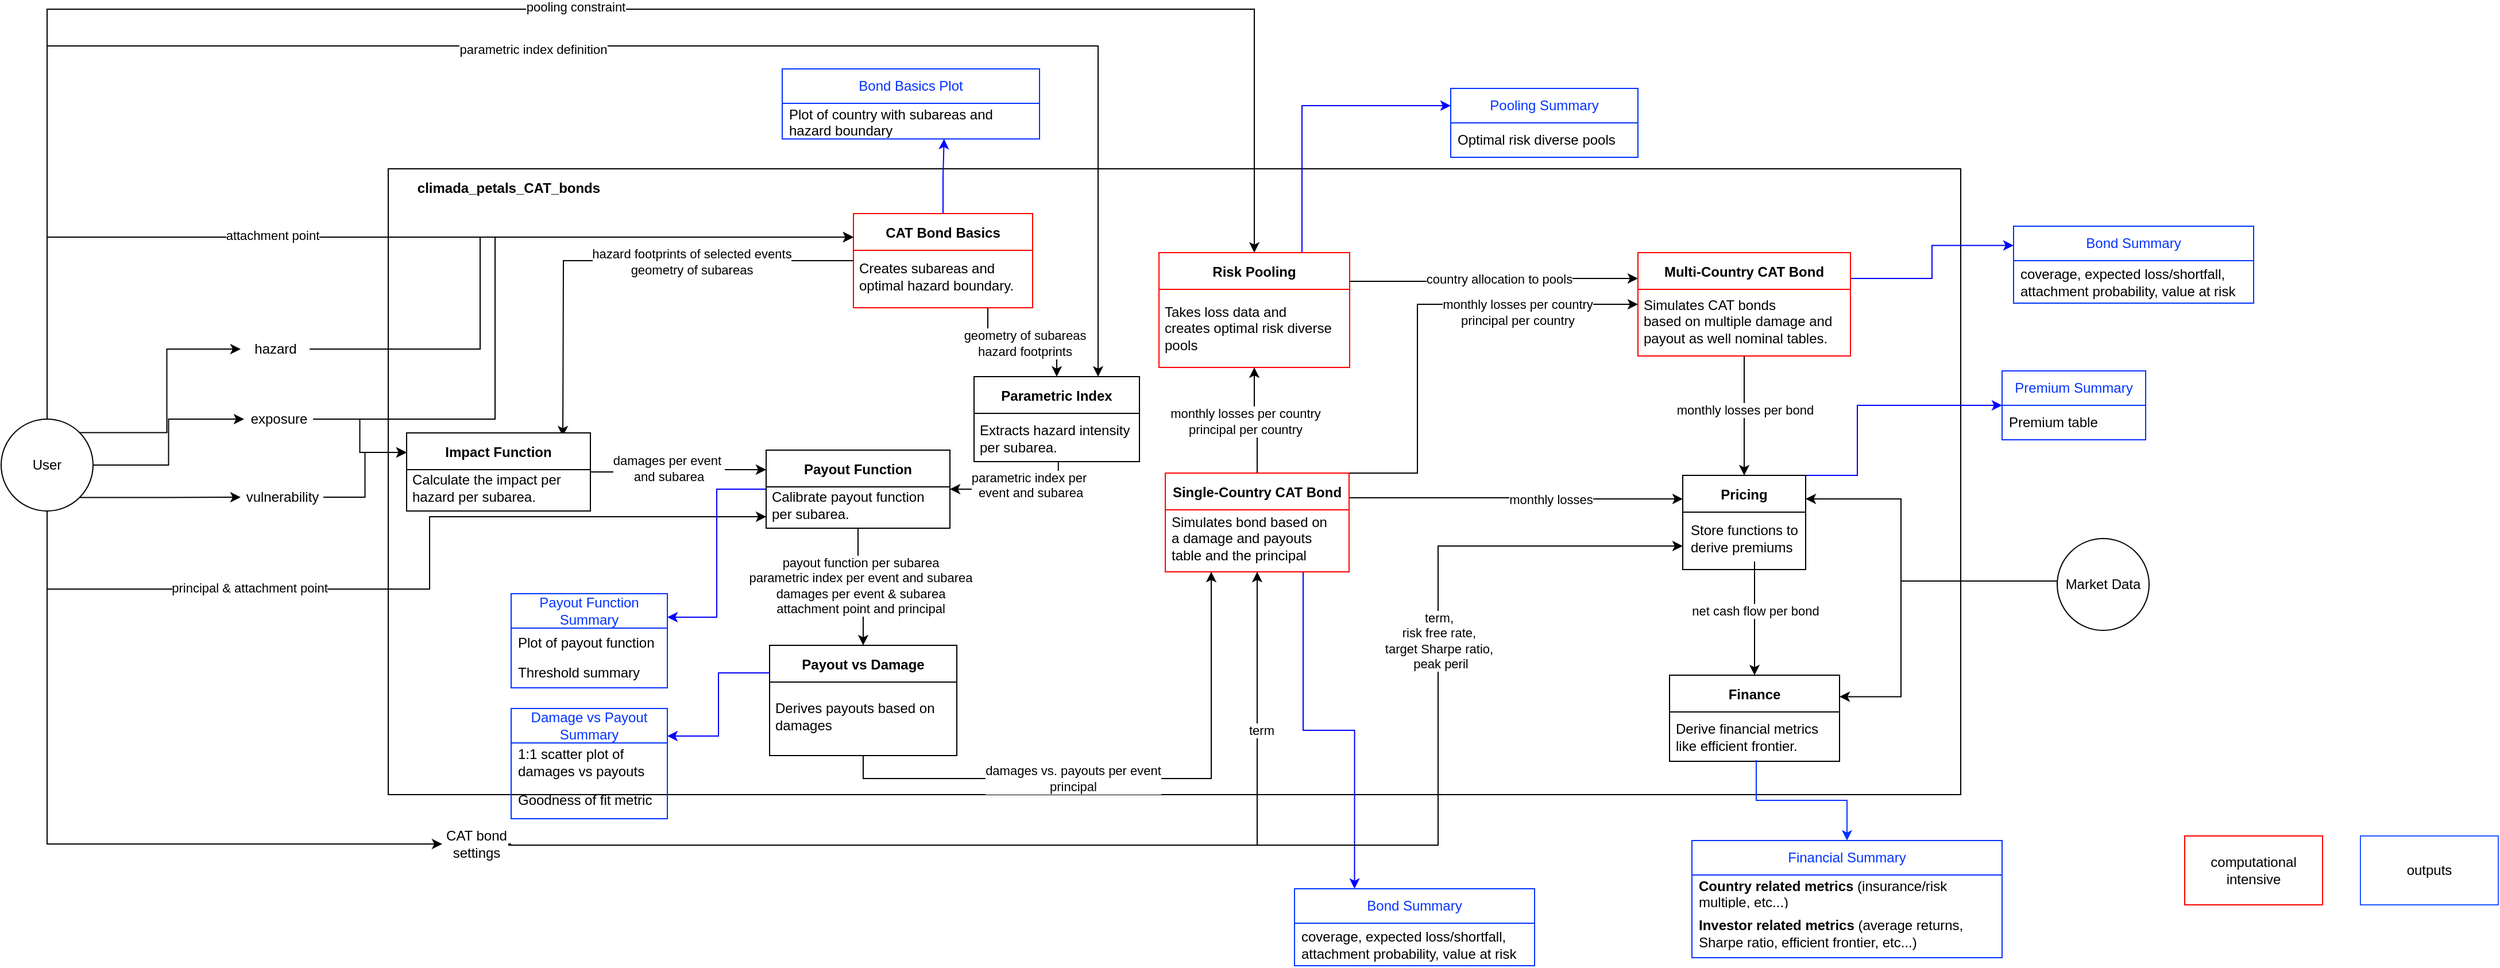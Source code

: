 <mxfile version="28.2.3">
  <diagram name="Page-1" id="bdA8GqdW05c_GUF5dtp6">
    <mxGraphModel dx="2595" dy="1634" grid="0" gridSize="10" guides="1" tooltips="1" connect="1" arrows="1" fold="1" page="1" pageScale="1" pageWidth="1169" pageHeight="827" math="0" shadow="0">
      <root>
        <mxCell id="0" />
        <mxCell id="1" parent="0" />
        <mxCell id="eNb5HaGTE31p3M35cZ-F-33" value="" style="rounded=0;whiteSpace=wrap;html=1;fillColor=none;align=center;labelPosition=center;verticalLabelPosition=top;verticalAlign=middle;" parent="1" vertex="1">
          <mxGeometry x="137" y="95" width="1369" height="545" as="geometry" />
        </mxCell>
        <mxCell id="eNb5HaGTE31p3M35cZ-F-49" style="edgeStyle=orthogonalEdgeStyle;rounded=0;orthogonalLoop=1;jettySize=auto;html=1;exitX=0.5;exitY=1;exitDx=0;exitDy=0;entryX=0;entryY=0.5;entryDx=0;entryDy=0;" parent="1" source="eNb5HaGTE31p3M35cZ-F-1" target="eNb5HaGTE31p3M35cZ-F-48" edge="1">
          <mxGeometry relative="1" as="geometry" />
        </mxCell>
        <mxCell id="yakTs8DD9-V0mHupV9pz-1" style="edgeStyle=orthogonalEdgeStyle;rounded=0;orthogonalLoop=1;jettySize=auto;html=1;exitX=1;exitY=0.5;exitDx=0;exitDy=0;" parent="1" source="eNb5HaGTE31p3M35cZ-F-1" target="eNb5HaGTE31p3M35cZ-F-3" edge="1">
          <mxGeometry relative="1" as="geometry" />
        </mxCell>
        <mxCell id="yakTs8DD9-V0mHupV9pz-2" style="edgeStyle=orthogonalEdgeStyle;rounded=0;orthogonalLoop=1;jettySize=auto;html=1;exitX=1;exitY=0;exitDx=0;exitDy=0;entryX=0;entryY=0.5;entryDx=0;entryDy=0;" parent="1" source="eNb5HaGTE31p3M35cZ-F-1" target="eNb5HaGTE31p3M35cZ-F-2" edge="1">
          <mxGeometry relative="1" as="geometry" />
        </mxCell>
        <mxCell id="yCh1rvR_kyDRK39HySi6-8" style="edgeStyle=orthogonalEdgeStyle;rounded=0;orthogonalLoop=1;jettySize=auto;html=1;exitX=0.5;exitY=0;exitDx=0;exitDy=0;entryX=0;entryY=0.25;entryDx=0;entryDy=0;" parent="1" source="eNb5HaGTE31p3M35cZ-F-1" target="eNb5HaGTE31p3M35cZ-F-16" edge="1">
          <mxGeometry relative="1" as="geometry" />
        </mxCell>
        <mxCell id="yCh1rvR_kyDRK39HySi6-9" value="attachment point" style="edgeLabel;html=1;align=center;verticalAlign=middle;resizable=0;points=[];" parent="yCh1rvR_kyDRK39HySi6-8" vertex="1" connectable="0">
          <mxGeometry x="-0.072" relative="1" as="geometry">
            <mxPoint x="-45" y="-2" as="offset" />
          </mxGeometry>
        </mxCell>
        <mxCell id="yCh1rvR_kyDRK39HySi6-21" style="edgeStyle=orthogonalEdgeStyle;rounded=0;orthogonalLoop=1;jettySize=auto;html=1;exitX=0.5;exitY=0;exitDx=0;exitDy=0;entryX=0.5;entryY=0;entryDx=0;entryDy=0;" parent="1" source="eNb5HaGTE31p3M35cZ-F-1" target="eNb5HaGTE31p3M35cZ-F-35" edge="1">
          <mxGeometry relative="1" as="geometry">
            <Array as="points">
              <mxPoint x="-160" y="-44" />
              <mxPoint x="891" y="-44" />
            </Array>
            <mxPoint x="-156" y="235.5" as="sourcePoint" />
            <mxPoint x="896.0" y="82.5" as="targetPoint" />
          </mxGeometry>
        </mxCell>
        <mxCell id="yCh1rvR_kyDRK39HySi6-22" value="pooling constraint" style="edgeLabel;html=1;align=center;verticalAlign=middle;resizable=0;points=[];" parent="yCh1rvR_kyDRK39HySi6-21" vertex="1" connectable="0">
          <mxGeometry x="0.008" y="1" relative="1" as="geometry">
            <mxPoint y="-1" as="offset" />
          </mxGeometry>
        </mxCell>
        <mxCell id="Zl9ScwJYcKJuK3tUs91r-1" style="edgeStyle=orthogonalEdgeStyle;rounded=0;orthogonalLoop=1;jettySize=auto;html=1;exitX=0.5;exitY=1;exitDx=0;exitDy=0;entryX=-0.019;entryY=0.75;entryDx=0;entryDy=0;entryPerimeter=0;" parent="1" source="eNb5HaGTE31p3M35cZ-F-1" edge="1" target="yCh1rvR_kyDRK39HySi6-4">
          <mxGeometry relative="1" as="geometry">
            <mxPoint x="466" y="386" as="targetPoint" />
            <Array as="points">
              <mxPoint x="-160" y="461" />
              <mxPoint x="173" y="461" />
              <mxPoint x="173" y="398" />
            </Array>
          </mxGeometry>
        </mxCell>
        <mxCell id="Zl9ScwJYcKJuK3tUs91r-2" value="principal &amp;amp; attachment point" style="edgeLabel;html=1;align=center;verticalAlign=middle;resizable=0;points=[];" parent="Zl9ScwJYcKJuK3tUs91r-1" vertex="1" connectable="0">
          <mxGeometry x="-0.357" y="1" relative="1" as="geometry">
            <mxPoint as="offset" />
          </mxGeometry>
        </mxCell>
        <mxCell id="Zl9ScwJYcKJuK3tUs91r-3" style="edgeStyle=orthogonalEdgeStyle;rounded=0;orthogonalLoop=1;jettySize=auto;html=1;exitX=1;exitY=1;exitDx=0;exitDy=0;entryX=0;entryY=0.5;entryDx=0;entryDy=0;" parent="1" source="eNb5HaGTE31p3M35cZ-F-1" target="eNb5HaGTE31p3M35cZ-F-4" edge="1">
          <mxGeometry relative="1" as="geometry" />
        </mxCell>
        <mxCell id="W9ry0LsnXwSuwarqN_zJ-3" style="edgeStyle=orthogonalEdgeStyle;rounded=0;orthogonalLoop=1;jettySize=auto;html=1;exitX=0.5;exitY=0;exitDx=0;exitDy=0;entryX=0.75;entryY=0;entryDx=0;entryDy=0;" edge="1" parent="1" source="eNb5HaGTE31p3M35cZ-F-1" target="9soM9p6cMSrVdUoBVn9r-1">
          <mxGeometry relative="1" as="geometry">
            <Array as="points">
              <mxPoint x="-160" y="-12" />
              <mxPoint x="755" y="-12" />
            </Array>
          </mxGeometry>
        </mxCell>
        <mxCell id="W9ry0LsnXwSuwarqN_zJ-4" value="parametric index definition" style="edgeLabel;html=1;align=center;verticalAlign=middle;resizable=0;points=[];" vertex="1" connectable="0" parent="W9ry0LsnXwSuwarqN_zJ-3">
          <mxGeometry x="-0.021" y="-3" relative="1" as="geometry">
            <mxPoint as="offset" />
          </mxGeometry>
        </mxCell>
        <mxCell id="eNb5HaGTE31p3M35cZ-F-1" value="User" style="ellipse;whiteSpace=wrap;html=1;aspect=fixed;" parent="1" vertex="1">
          <mxGeometry x="-200" y="313" width="80" height="80" as="geometry" />
        </mxCell>
        <mxCell id="bBrOT1HhYvV2eP8AXbY9-3" style="edgeStyle=orthogonalEdgeStyle;rounded=0;orthogonalLoop=1;jettySize=auto;html=1;exitX=1;exitY=0.5;exitDx=0;exitDy=0;entryX=0;entryY=0.25;entryDx=0;entryDy=0;" parent="1" source="eNb5HaGTE31p3M35cZ-F-3" target="eNb5HaGTE31p3M35cZ-F-16" edge="1">
          <mxGeometry relative="1" as="geometry">
            <Array as="points">
              <mxPoint x="230" y="313" />
              <mxPoint x="230" y="155" />
            </Array>
          </mxGeometry>
        </mxCell>
        <mxCell id="Zl9ScwJYcKJuK3tUs91r-4" style="edgeStyle=orthogonalEdgeStyle;rounded=0;orthogonalLoop=1;jettySize=auto;html=1;exitX=1;exitY=0.5;exitDx=0;exitDy=0;entryX=0;entryY=0.25;entryDx=0;entryDy=0;" parent="1" source="eNb5HaGTE31p3M35cZ-F-3" target="W9ry0LsnXwSuwarqN_zJ-1" edge="1">
          <mxGeometry relative="1" as="geometry">
            <mxPoint x="199" y="358" as="targetPoint" />
          </mxGeometry>
        </mxCell>
        <mxCell id="eNb5HaGTE31p3M35cZ-F-3" value="exposure" style="text;html=1;align=center;verticalAlign=middle;whiteSpace=wrap;rounded=0;" parent="1" vertex="1">
          <mxGeometry x="11.5" y="298" width="60" height="30" as="geometry" />
        </mxCell>
        <mxCell id="eNb5HaGTE31p3M35cZ-F-47" style="edgeStyle=orthogonalEdgeStyle;rounded=0;orthogonalLoop=1;jettySize=auto;html=1;exitX=1;exitY=0.5;exitDx=0;exitDy=0;entryX=0;entryY=0.25;entryDx=0;entryDy=0;" parent="1" source="eNb5HaGTE31p3M35cZ-F-4" target="W9ry0LsnXwSuwarqN_zJ-1" edge="1">
          <mxGeometry relative="1" as="geometry">
            <mxPoint x="199" y="358" as="targetPoint" />
          </mxGeometry>
        </mxCell>
        <mxCell id="eNb5HaGTE31p3M35cZ-F-4" value="vulnerability" style="text;html=1;align=center;verticalAlign=middle;whiteSpace=wrap;rounded=0;" parent="1" vertex="1">
          <mxGeometry x="8.5" y="366" width="72" height="30" as="geometry" />
        </mxCell>
        <mxCell id="eNb5HaGTE31p3M35cZ-F-37" style="edgeStyle=orthogonalEdgeStyle;rounded=0;orthogonalLoop=1;jettySize=auto;html=1;entryX=0.5;entryY=1;entryDx=0;entryDy=0;startArrow=none;startFill=0;exitX=0.5;exitY=0;exitDx=0;exitDy=0;" parent="1" source="eNb5HaGTE31p3M35cZ-F-6" target="eNb5HaGTE31p3M35cZ-F-35" edge="1">
          <mxGeometry relative="1" as="geometry">
            <Array as="points" />
          </mxGeometry>
        </mxCell>
        <mxCell id="IWyzGzTmUGrgQouWK2GI-6" value="monthly losses per country&lt;div&gt;principal per country&lt;/div&gt;" style="edgeLabel;html=1;align=center;verticalAlign=middle;resizable=0;points=[];" parent="eNb5HaGTE31p3M35cZ-F-37" vertex="1" connectable="0">
          <mxGeometry x="0.093" y="1" relative="1" as="geometry">
            <mxPoint x="-7" y="4" as="offset" />
          </mxGeometry>
        </mxCell>
        <mxCell id="yakTs8DD9-V0mHupV9pz-16" style="edgeStyle=orthogonalEdgeStyle;rounded=0;orthogonalLoop=1;jettySize=auto;html=1;entryX=0;entryY=0.25;entryDx=0;entryDy=0;exitX=1;exitY=0.25;exitDx=0;exitDy=0;" parent="1" source="eNb5HaGTE31p3M35cZ-F-6" target="eNb5HaGTE31p3M35cZ-F-10" edge="1">
          <mxGeometry relative="1" as="geometry">
            <Array as="points" />
          </mxGeometry>
        </mxCell>
        <mxCell id="yakTs8DD9-V0mHupV9pz-17" value="monthly losses" style="edgeLabel;html=1;align=center;verticalAlign=middle;resizable=0;points=[];" parent="yakTs8DD9-V0mHupV9pz-16" vertex="1" connectable="0">
          <mxGeometry x="0.346" y="1" relative="1" as="geometry">
            <mxPoint x="-20" y="1" as="offset" />
          </mxGeometry>
        </mxCell>
        <mxCell id="yCh1rvR_kyDRK39HySi6-12" style="edgeStyle=orthogonalEdgeStyle;rounded=0;orthogonalLoop=1;jettySize=auto;html=1;exitX=1;exitY=0;exitDx=0;exitDy=0;entryX=0;entryY=0.5;entryDx=0;entryDy=0;" parent="1" source="eNb5HaGTE31p3M35cZ-F-6" target="yakTs8DD9-V0mHupV9pz-8" edge="1">
          <mxGeometry relative="1" as="geometry">
            <Array as="points">
              <mxPoint x="1033" y="360" />
              <mxPoint x="1033" y="213" />
            </Array>
          </mxGeometry>
        </mxCell>
        <mxCell id="yCh1rvR_kyDRK39HySi6-13" value="monthly losses per country&lt;div&gt;principal per country&lt;/div&gt;" style="edgeLabel;html=1;align=center;verticalAlign=middle;resizable=0;points=[];" parent="yCh1rvR_kyDRK39HySi6-12" vertex="1" connectable="0">
          <mxGeometry x="-0.224" y="-1" relative="1" as="geometry">
            <mxPoint x="86" y="-45" as="offset" />
          </mxGeometry>
        </mxCell>
        <mxCell id="9soM9p6cMSrVdUoBVn9r-55" style="edgeStyle=orthogonalEdgeStyle;rounded=0;orthogonalLoop=1;jettySize=auto;html=1;exitX=0.75;exitY=1;exitDx=0;exitDy=0;entryX=0.25;entryY=0;entryDx=0;entryDy=0;strokeColor=#0000FF;" parent="1" source="eNb5HaGTE31p3M35cZ-F-6" target="9soM9p6cMSrVdUoBVn9r-53" edge="1">
          <mxGeometry relative="1" as="geometry" />
        </mxCell>
        <mxCell id="eNb5HaGTE31p3M35cZ-F-6" value="Single-Country CAT Bond" style="swimlane;startSize=32;align=center;strokeColor=#FF0000;" parent="1" vertex="1">
          <mxGeometry x="813.5" y="360" width="160" height="86" as="geometry">
            <mxRectangle x="382" y="140" width="145" height="26" as="alternateBounds" />
          </mxGeometry>
        </mxCell>
        <mxCell id="eNb5HaGTE31p3M35cZ-F-8" value="Simulates bond based on&amp;nbsp;&lt;div&gt;a damage and payouts&amp;nbsp;&lt;/div&gt;&lt;div&gt;table and the principal&lt;/div&gt;" style="text;html=1;align=left;verticalAlign=middle;resizable=0;points=[];autosize=1;strokeColor=none;fillColor=none;" parent="eNb5HaGTE31p3M35cZ-F-6" vertex="1">
          <mxGeometry x="3" y="30" width="157" height="54" as="geometry" />
        </mxCell>
        <mxCell id="yakTs8DD9-V0mHupV9pz-28" style="edgeStyle=orthogonalEdgeStyle;rounded=0;orthogonalLoop=1;jettySize=auto;html=1;entryX=0;entryY=0.25;entryDx=0;entryDy=0;exitX=1;exitY=0.5;exitDx=0;exitDy=0;" parent="1" source="W9ry0LsnXwSuwarqN_zJ-1" target="yCh1rvR_kyDRK39HySi6-3" edge="1">
          <mxGeometry relative="1" as="geometry">
            <mxPoint x="319" y="358" as="sourcePoint" />
          </mxGeometry>
        </mxCell>
        <mxCell id="yakTs8DD9-V0mHupV9pz-29" value="&lt;div style=&quot;caret-color: rgba(0, 0, 0, 0);&quot;&gt;damages per event&amp;nbsp;&lt;/div&gt;&lt;div style=&quot;caret-color: rgba(0, 0, 0, 0);&quot;&gt;and subarea&lt;/div&gt;" style="edgeLabel;html=1;align=center;verticalAlign=middle;resizable=0;points=[];rotation=0;" parent="yakTs8DD9-V0mHupV9pz-28" vertex="1" connectable="0">
          <mxGeometry x="-0.04" y="-1" relative="1" as="geometry">
            <mxPoint x="-7" y="-4" as="offset" />
          </mxGeometry>
        </mxCell>
        <mxCell id="yakTs8DD9-V0mHupV9pz-12" style="edgeStyle=orthogonalEdgeStyle;rounded=0;orthogonalLoop=1;jettySize=auto;html=1;exitX=0.5;exitY=1;exitDx=0;exitDy=0;entryX=0.5;entryY=0;entryDx=0;entryDy=0;" parent="1" source="yakTs8DD9-V0mHupV9pz-8" target="eNb5HaGTE31p3M35cZ-F-10" edge="1">
          <mxGeometry relative="1" as="geometry" />
        </mxCell>
        <mxCell id="yakTs8DD9-V0mHupV9pz-13" value="monthly losses per bond" style="edgeLabel;html=1;align=center;verticalAlign=middle;resizable=0;points=[];" parent="yakTs8DD9-V0mHupV9pz-12" vertex="1" connectable="0">
          <mxGeometry x="-0.359" relative="1" as="geometry">
            <mxPoint y="13" as="offset" />
          </mxGeometry>
        </mxCell>
        <mxCell id="9soM9p6cMSrVdUoBVn9r-47" style="edgeStyle=orthogonalEdgeStyle;rounded=0;orthogonalLoop=1;jettySize=auto;html=1;exitX=1;exitY=0;exitDx=0;exitDy=0;entryX=0;entryY=0.5;entryDx=0;entryDy=0;strokeColor=#0000FF;" parent="1" source="eNb5HaGTE31p3M35cZ-F-10" target="9soM9p6cMSrVdUoBVn9r-45" edge="1">
          <mxGeometry relative="1" as="geometry">
            <Array as="points">
              <mxPoint x="1416" y="362" />
              <mxPoint x="1416" y="301" />
            </Array>
          </mxGeometry>
        </mxCell>
        <mxCell id="eNb5HaGTE31p3M35cZ-F-10" value="Pricing" style="swimlane;startSize=32;align=center;" parent="1" vertex="1">
          <mxGeometry x="1264" y="362" width="107" height="82" as="geometry">
            <mxRectangle x="382" y="140" width="145" height="26" as="alternateBounds" />
          </mxGeometry>
        </mxCell>
        <mxCell id="eNb5HaGTE31p3M35cZ-F-11" value="Store functions to&amp;nbsp;&lt;div&gt;derive premiums&lt;/div&gt;" style="text;html=1;align=left;verticalAlign=middle;resizable=0;points=[];autosize=1;strokeColor=none;fillColor=none;" parent="eNb5HaGTE31p3M35cZ-F-10" vertex="1">
          <mxGeometry x="5" y="35" width="115" height="40" as="geometry" />
        </mxCell>
        <mxCell id="eNb5HaGTE31p3M35cZ-F-30" style="edgeStyle=orthogonalEdgeStyle;rounded=0;orthogonalLoop=1;jettySize=auto;html=1;exitX=0.5;exitY=1;exitDx=0;exitDy=0;entryX=0.25;entryY=1;entryDx=0;entryDy=0;" parent="1" source="eNb5HaGTE31p3M35cZ-F-12" target="eNb5HaGTE31p3M35cZ-F-6" edge="1">
          <mxGeometry relative="1" as="geometry" />
        </mxCell>
        <mxCell id="IWyzGzTmUGrgQouWK2GI-1" value="damages vs. payouts per event&lt;div&gt;principal&lt;br&gt;&lt;/div&gt;" style="edgeLabel;html=1;align=center;verticalAlign=middle;resizable=0;points=[];rotation=0;" parent="eNb5HaGTE31p3M35cZ-F-30" vertex="1" connectable="0">
          <mxGeometry x="0.079" y="-1" relative="1" as="geometry">
            <mxPoint x="-69" y="-1" as="offset" />
          </mxGeometry>
        </mxCell>
        <mxCell id="9soM9p6cMSrVdUoBVn9r-39" style="edgeStyle=orthogonalEdgeStyle;rounded=0;orthogonalLoop=1;jettySize=auto;html=1;exitX=0;exitY=0.25;exitDx=0;exitDy=0;entryX=1;entryY=0.25;entryDx=0;entryDy=0;strokeColor=#0000FF;" parent="1" source="eNb5HaGTE31p3M35cZ-F-12" target="9soM9p6cMSrVdUoBVn9r-32" edge="1">
          <mxGeometry relative="1" as="geometry" />
        </mxCell>
        <mxCell id="eNb5HaGTE31p3M35cZ-F-12" value="Payout vs Damage" style="swimlane;startSize=32;align=center;" parent="1" vertex="1">
          <mxGeometry x="469" y="510" width="163" height="96" as="geometry">
            <mxRectangle x="382" y="140" width="145" height="26" as="alternateBounds" />
          </mxGeometry>
        </mxCell>
        <mxCell id="eNb5HaGTE31p3M35cZ-F-13" value="Derives payouts based on&amp;nbsp;&lt;div&gt;damages&amp;nbsp;&lt;/div&gt;" style="text;html=1;align=left;verticalAlign=middle;resizable=0;points=[];autosize=1;strokeColor=none;fillColor=none;" parent="eNb5HaGTE31p3M35cZ-F-12" vertex="1">
          <mxGeometry x="3" y="42" width="160" height="40" as="geometry" />
        </mxCell>
        <mxCell id="9soM9p6cMSrVdUoBVn9r-3" style="edgeStyle=orthogonalEdgeStyle;rounded=0;orthogonalLoop=1;jettySize=auto;html=1;exitX=0.75;exitY=1;exitDx=0;exitDy=0;" parent="1" source="eNb5HaGTE31p3M35cZ-F-16" target="9soM9p6cMSrVdUoBVn9r-1" edge="1">
          <mxGeometry relative="1" as="geometry" />
        </mxCell>
        <mxCell id="9soM9p6cMSrVdUoBVn9r-6" value="geometry of subareas&lt;div&gt;hazard footprints&lt;/div&gt;" style="edgeLabel;html=1;align=center;verticalAlign=middle;resizable=0;points=[];" parent="9soM9p6cMSrVdUoBVn9r-3" vertex="1" connectable="0">
          <mxGeometry x="0.025" y="-1" relative="1" as="geometry">
            <mxPoint as="offset" />
          </mxGeometry>
        </mxCell>
        <mxCell id="bBrOT1HhYvV2eP8AXbY9-5" style="edgeStyle=orthogonalEdgeStyle;rounded=0;orthogonalLoop=1;jettySize=auto;html=1;exitX=0;exitY=0.5;exitDx=0;exitDy=0;entryX=0.75;entryY=0;entryDx=0;entryDy=0;" parent="1" source="eNb5HaGTE31p3M35cZ-F-16" edge="1">
          <mxGeometry relative="1" as="geometry">
            <mxPoint x="289" y="328" as="targetPoint" />
          </mxGeometry>
        </mxCell>
        <mxCell id="bBrOT1HhYvV2eP8AXbY9-6" value="hazard footprints of selected events&lt;div&gt;geometry of subareas&lt;/div&gt;" style="edgeLabel;html=1;align=center;verticalAlign=middle;resizable=0;points=[];" parent="bBrOT1HhYvV2eP8AXbY9-5" vertex="1" connectable="0">
          <mxGeometry x="-0.301" y="1" relative="1" as="geometry">
            <mxPoint as="offset" />
          </mxGeometry>
        </mxCell>
        <mxCell id="eNb5HaGTE31p3M35cZ-F-16" value="CAT Bond Basics" style="swimlane;startSize=32;align=center;strokeColor=#FF0000;" parent="1" vertex="1">
          <mxGeometry x="542" y="134" width="156" height="82" as="geometry">
            <mxRectangle x="382" y="140" width="145" height="26" as="alternateBounds" />
          </mxGeometry>
        </mxCell>
        <mxCell id="eNb5HaGTE31p3M35cZ-F-17" value="Creates subareas and&amp;nbsp;&lt;div&gt;optimal hazard boundary.&lt;br&gt;&lt;/div&gt;" style="text;html=1;align=left;verticalAlign=middle;resizable=0;points=[];autosize=1;strokeColor=none;fillColor=none;" parent="eNb5HaGTE31p3M35cZ-F-16" vertex="1">
          <mxGeometry x="3" y="35" width="153" height="40" as="geometry" />
        </mxCell>
        <mxCell id="eNb5HaGTE31p3M35cZ-F-34" value="&lt;b&gt;climada_petals_CAT_bonds&lt;/b&gt;" style="text;html=1;align=center;verticalAlign=middle;whiteSpace=wrap;rounded=0;" parent="1" vertex="1">
          <mxGeometry x="151" y="98" width="182" height="28" as="geometry" />
        </mxCell>
        <mxCell id="yakTs8DD9-V0mHupV9pz-10" style="edgeStyle=orthogonalEdgeStyle;rounded=0;orthogonalLoop=1;jettySize=auto;html=1;exitX=1;exitY=0.25;exitDx=0;exitDy=0;entryX=0;entryY=0.25;entryDx=0;entryDy=0;" parent="1" source="eNb5HaGTE31p3M35cZ-F-35" target="yakTs8DD9-V0mHupV9pz-8" edge="1">
          <mxGeometry relative="1" as="geometry" />
        </mxCell>
        <mxCell id="yakTs8DD9-V0mHupV9pz-11" value="country allocation to pools" style="edgeLabel;html=1;align=center;verticalAlign=middle;resizable=0;points=[];" parent="yakTs8DD9-V0mHupV9pz-10" vertex="1" connectable="0">
          <mxGeometry x="0.266" y="-1" relative="1" as="geometry">
            <mxPoint x="-28" y="-1" as="offset" />
          </mxGeometry>
        </mxCell>
        <mxCell id="9soM9p6cMSrVdUoBVn9r-9" style="edgeStyle=orthogonalEdgeStyle;rounded=0;orthogonalLoop=1;jettySize=auto;html=1;exitX=0.75;exitY=0;exitDx=0;exitDy=0;entryX=0;entryY=0.25;entryDx=0;entryDy=0;strokeColor=#0000FF;" parent="1" source="eNb5HaGTE31p3M35cZ-F-35" target="9soM9p6cMSrVdUoBVn9r-24" edge="1">
          <mxGeometry relative="1" as="geometry">
            <mxPoint x="1072" y="48.0" as="targetPoint" />
          </mxGeometry>
        </mxCell>
        <mxCell id="eNb5HaGTE31p3M35cZ-F-35" value="Risk Pooling" style="swimlane;startSize=32;align=center;strokeColor=#FF0000;" parent="1" vertex="1">
          <mxGeometry x="808" y="168" width="166" height="100" as="geometry">
            <mxRectangle x="382" y="140" width="145" height="26" as="alternateBounds" />
          </mxGeometry>
        </mxCell>
        <mxCell id="eNb5HaGTE31p3M35cZ-F-36" value="Takes loss data and&amp;nbsp;&lt;div&gt;creates optimal risk diverse&lt;/div&gt;&lt;div&gt;pools&lt;/div&gt;" style="text;html=1;align=left;verticalAlign=middle;resizable=0;points=[];autosize=1;strokeColor=none;fillColor=none;" parent="eNb5HaGTE31p3M35cZ-F-35" vertex="1">
          <mxGeometry x="3" y="39" width="163" height="54" as="geometry" />
        </mxCell>
        <mxCell id="yCh1rvR_kyDRK39HySi6-27" style="edgeStyle=orthogonalEdgeStyle;rounded=0;orthogonalLoop=1;jettySize=auto;html=1;exitX=1;exitY=0.5;exitDx=0;exitDy=0;entryX=0;entryY=0.75;entryDx=0;entryDy=0;" parent="1" source="eNb5HaGTE31p3M35cZ-F-48" target="eNb5HaGTE31p3M35cZ-F-10" edge="1">
          <mxGeometry relative="1" as="geometry">
            <Array as="points">
              <mxPoint x="242" y="684" />
              <mxPoint x="1051" y="684" />
              <mxPoint x="1051" y="424" />
            </Array>
          </mxGeometry>
        </mxCell>
        <mxCell id="yCh1rvR_kyDRK39HySi6-28" value="term,&amp;nbsp;&lt;div&gt;risk free rate,&amp;nbsp;&lt;div&gt;target Sharpe ratio,&amp;nbsp;&lt;div&gt;peak peril&lt;br&gt;&lt;/div&gt;&lt;/div&gt;&lt;/div&gt;" style="edgeLabel;html=1;align=center;verticalAlign=middle;resizable=0;points=[];" parent="yCh1rvR_kyDRK39HySi6-27" vertex="1" connectable="0">
          <mxGeometry x="0.631" relative="1" as="geometry">
            <mxPoint x="2" y="58" as="offset" />
          </mxGeometry>
        </mxCell>
        <mxCell id="eNb5HaGTE31p3M35cZ-F-48" value="CAT bond settings" style="text;html=1;align=center;verticalAlign=middle;whiteSpace=wrap;rounded=0;" parent="1" vertex="1">
          <mxGeometry x="184" y="668" width="60" height="30" as="geometry" />
        </mxCell>
        <mxCell id="eNb5HaGTE31p3M35cZ-F-50" style="edgeStyle=orthogonalEdgeStyle;rounded=0;orthogonalLoop=1;jettySize=auto;html=1;exitX=1;exitY=0.5;exitDx=0;exitDy=0;entryX=0.5;entryY=1;entryDx=0;entryDy=0;" parent="1" source="eNb5HaGTE31p3M35cZ-F-48" target="eNb5HaGTE31p3M35cZ-F-6" edge="1">
          <mxGeometry relative="1" as="geometry">
            <mxPoint x="891" y="445" as="targetPoint" />
            <Array as="points">
              <mxPoint x="242" y="683" />
              <mxPoint x="894" y="684" />
            </Array>
          </mxGeometry>
        </mxCell>
        <mxCell id="IWyzGzTmUGrgQouWK2GI-7" value="term" style="edgeLabel;html=1;align=center;verticalAlign=middle;resizable=0;points=[];" parent="eNb5HaGTE31p3M35cZ-F-50" vertex="1" connectable="0">
          <mxGeometry x="-0.29" y="-1" relative="1" as="geometry">
            <mxPoint x="341" y="-101" as="offset" />
          </mxGeometry>
        </mxCell>
        <mxCell id="eNb5HaGTE31p3M35cZ-F-52" value="Finance" style="swimlane;startSize=32;align=center;" parent="1" vertex="1">
          <mxGeometry x="1252.5" y="536" width="148" height="75" as="geometry">
            <mxRectangle x="382" y="140" width="145" height="26" as="alternateBounds" />
          </mxGeometry>
        </mxCell>
        <mxCell id="eNb5HaGTE31p3M35cZ-F-53" value="Derive financial metrics&amp;nbsp;&lt;div&gt;like efficient frontier.&lt;/div&gt;" style="text;html=1;align=left;verticalAlign=middle;resizable=0;points=[];autosize=1;strokeColor=none;fillColor=none;" parent="eNb5HaGTE31p3M35cZ-F-52" vertex="1">
          <mxGeometry x="3" y="34" width="145" height="40" as="geometry" />
        </mxCell>
        <mxCell id="IWyzGzTmUGrgQouWK2GI-11" value="computational intensive" style="rounded=0;whiteSpace=wrap;html=1;fillColor=none;strokeColor=#FF0000;" parent="1" vertex="1">
          <mxGeometry x="1701" y="676" width="120" height="60" as="geometry" />
        </mxCell>
        <mxCell id="9soM9p6cMSrVdUoBVn9r-50" style="edgeStyle=orthogonalEdgeStyle;rounded=0;orthogonalLoop=1;jettySize=auto;html=1;exitX=1;exitY=0.25;exitDx=0;exitDy=0;entryX=0;entryY=0.25;entryDx=0;entryDy=0;strokeColor=#0000FF;" parent="1" source="yakTs8DD9-V0mHupV9pz-8" target="9soM9p6cMSrVdUoBVn9r-48" edge="1">
          <mxGeometry relative="1" as="geometry" />
        </mxCell>
        <mxCell id="yakTs8DD9-V0mHupV9pz-8" value="Multi-Country CAT Bond" style="swimlane;startSize=32;align=center;strokeColor=#FF0000;" parent="1" vertex="1">
          <mxGeometry x="1225" y="168" width="185" height="90" as="geometry">
            <mxRectangle x="382" y="140" width="145" height="26" as="alternateBounds" />
          </mxGeometry>
        </mxCell>
        <mxCell id="yakTs8DD9-V0mHupV9pz-9" value="Simulates CAT bonds&amp;nbsp;&lt;div&gt;based on multiple damage and&lt;/div&gt;&lt;div&gt;payout as well nominal tables.&lt;/div&gt;" style="text;html=1;align=left;verticalAlign=middle;resizable=0;points=[];autosize=1;strokeColor=none;fillColor=none;" parent="yakTs8DD9-V0mHupV9pz-8" vertex="1">
          <mxGeometry x="3" y="33" width="182" height="54" as="geometry" />
        </mxCell>
        <mxCell id="bBrOT1HhYvV2eP8AXbY9-2" style="edgeStyle=orthogonalEdgeStyle;rounded=0;orthogonalLoop=1;jettySize=auto;html=1;exitX=1;exitY=0.5;exitDx=0;exitDy=0;entryX=0;entryY=0.25;entryDx=0;entryDy=0;" parent="1" source="eNb5HaGTE31p3M35cZ-F-2" target="eNb5HaGTE31p3M35cZ-F-16" edge="1">
          <mxGeometry relative="1" as="geometry">
            <Array as="points">
              <mxPoint x="217" y="252" />
              <mxPoint x="217" y="155" />
            </Array>
          </mxGeometry>
        </mxCell>
        <mxCell id="eNb5HaGTE31p3M35cZ-F-2" value="hazard" style="text;html=1;align=center;verticalAlign=middle;whiteSpace=wrap;rounded=0;" parent="1" vertex="1">
          <mxGeometry x="8.5" y="237" width="60" height="30" as="geometry" />
        </mxCell>
        <mxCell id="yCh1rvR_kyDRK39HySi6-16" style="edgeStyle=orthogonalEdgeStyle;rounded=0;orthogonalLoop=1;jettySize=auto;html=1;entryX=0.5;entryY=0;entryDx=0;entryDy=0;" parent="1" source="eNb5HaGTE31p3M35cZ-F-11" target="eNb5HaGTE31p3M35cZ-F-52" edge="1">
          <mxGeometry relative="1" as="geometry" />
        </mxCell>
        <mxCell id="yCh1rvR_kyDRK39HySi6-17" value="net cash flow per bond" style="edgeLabel;html=1;align=center;verticalAlign=middle;resizable=0;points=[];" parent="yCh1rvR_kyDRK39HySi6-16" vertex="1" connectable="0">
          <mxGeometry x="-0.133" relative="1" as="geometry">
            <mxPoint as="offset" />
          </mxGeometry>
        </mxCell>
        <mxCell id="yCh1rvR_kyDRK39HySi6-26" style="edgeStyle=orthogonalEdgeStyle;rounded=0;orthogonalLoop=1;jettySize=auto;html=1;exitX=0;exitY=0.5;exitDx=0;exitDy=0;entryX=1;entryY=0.25;entryDx=0;entryDy=0;" parent="1" source="yCh1rvR_kyDRK39HySi6-23" target="eNb5HaGTE31p3M35cZ-F-52" edge="1">
          <mxGeometry relative="1" as="geometry">
            <Array as="points">
              <mxPoint x="1454" y="454" />
              <mxPoint x="1454" y="555" />
            </Array>
          </mxGeometry>
        </mxCell>
        <mxCell id="yCh1rvR_kyDRK39HySi6-29" style="edgeStyle=orthogonalEdgeStyle;rounded=0;orthogonalLoop=1;jettySize=auto;html=1;exitX=0;exitY=0.5;exitDx=0;exitDy=0;entryX=1;entryY=0.25;entryDx=0;entryDy=0;" parent="1" source="yCh1rvR_kyDRK39HySi6-23" target="eNb5HaGTE31p3M35cZ-F-10" edge="1">
          <mxGeometry relative="1" as="geometry">
            <Array as="points">
              <mxPoint x="1454" y="454" />
              <mxPoint x="1454" y="383" />
            </Array>
          </mxGeometry>
        </mxCell>
        <mxCell id="yCh1rvR_kyDRK39HySi6-23" value="Market Data" style="ellipse;whiteSpace=wrap;html=1;aspect=fixed;" parent="1" vertex="1">
          <mxGeometry x="1590" y="417" width="80" height="80" as="geometry" />
        </mxCell>
        <mxCell id="9soM9p6cMSrVdUoBVn9r-1" value="Parametric Index" style="swimlane;startSize=32;align=center;" parent="1" vertex="1">
          <mxGeometry x="647" y="276" width="144" height="74" as="geometry">
            <mxRectangle x="382" y="140" width="145" height="26" as="alternateBounds" />
          </mxGeometry>
        </mxCell>
        <mxCell id="9soM9p6cMSrVdUoBVn9r-2" value="Extracts hazard intensity&amp;nbsp;&lt;div&gt;per subarea.&lt;/div&gt;" style="text;html=1;align=left;verticalAlign=middle;resizable=0;points=[];autosize=1;strokeColor=none;fillColor=none;" parent="9soM9p6cMSrVdUoBVn9r-1" vertex="1">
          <mxGeometry x="3" y="34" width="152" height="40" as="geometry" />
        </mxCell>
        <mxCell id="yCh1rvR_kyDRK39HySi6-5" style="edgeStyle=orthogonalEdgeStyle;rounded=0;orthogonalLoop=1;jettySize=auto;html=1;exitX=0.5;exitY=1;exitDx=0;exitDy=0;entryX=0.5;entryY=0;entryDx=0;entryDy=0;" parent="1" source="yCh1rvR_kyDRK39HySi6-3" target="eNb5HaGTE31p3M35cZ-F-12" edge="1">
          <mxGeometry relative="1" as="geometry" />
        </mxCell>
        <mxCell id="yCh1rvR_kyDRK39HySi6-6" value="payout function per subarea&lt;div&gt;parametric index per event and subarea&lt;br&gt;&lt;div&gt;&lt;div&gt;damages per event &amp;amp; subarea&lt;/div&gt;&lt;/div&gt;&lt;/div&gt;&lt;div&gt;&lt;div&gt;attachment point and principal&lt;/div&gt;&lt;/div&gt;" style="edgeLabel;html=1;align=center;verticalAlign=middle;resizable=0;points=[];" parent="yCh1rvR_kyDRK39HySi6-5" vertex="1" connectable="0">
          <mxGeometry x="-0.018" y="1" relative="1" as="geometry">
            <mxPoint as="offset" />
          </mxGeometry>
        </mxCell>
        <mxCell id="9soM9p6cMSrVdUoBVn9r-38" style="edgeStyle=orthogonalEdgeStyle;rounded=0;orthogonalLoop=1;jettySize=auto;html=1;entryX=1;entryY=0.25;entryDx=0;entryDy=0;strokeColor=#0000FF;" parent="1" source="yCh1rvR_kyDRK39HySi6-3" target="9soM9p6cMSrVdUoBVn9r-30" edge="1">
          <mxGeometry relative="1" as="geometry" />
        </mxCell>
        <mxCell id="yCh1rvR_kyDRK39HySi6-3" value="Payout Function" style="swimlane;startSize=32;align=center;" parent="1" vertex="1">
          <mxGeometry x="466" y="340" width="160" height="68" as="geometry">
            <mxRectangle x="382" y="140" width="145" height="26" as="alternateBounds" />
          </mxGeometry>
        </mxCell>
        <mxCell id="yCh1rvR_kyDRK39HySi6-4" value="&lt;div&gt;Calibrate payout function&amp;nbsp;&lt;/div&gt;&lt;div&gt;per subarea.&lt;/div&gt;" style="text;html=1;align=left;verticalAlign=middle;resizable=0;points=[];autosize=1;strokeColor=none;fillColor=none;" parent="yCh1rvR_kyDRK39HySi6-3" vertex="1">
          <mxGeometry x="3" y="28" width="154" height="40" as="geometry" />
        </mxCell>
        <mxCell id="9soM9p6cMSrVdUoBVn9r-7" style="edgeStyle=orthogonalEdgeStyle;rounded=0;orthogonalLoop=1;jettySize=auto;html=1;entryX=1;entryY=0.5;entryDx=0;entryDy=0;exitX=0.463;exitY=0.988;exitDx=0;exitDy=0;exitPerimeter=0;" parent="1" source="9soM9p6cMSrVdUoBVn9r-2" target="yCh1rvR_kyDRK39HySi6-3" edge="1">
          <mxGeometry relative="1" as="geometry" />
        </mxCell>
        <mxCell id="9soM9p6cMSrVdUoBVn9r-8" value="parametric index per&amp;nbsp;&lt;div&gt;event and subarea&lt;br&gt;&lt;div&gt;&lt;/div&gt;&lt;div&gt;&lt;br&gt;&lt;/div&gt;&lt;/div&gt;" style="edgeLabel;html=1;align=center;verticalAlign=middle;resizable=0;points=[];" parent="9soM9p6cMSrVdUoBVn9r-7" vertex="1" connectable="0">
          <mxGeometry x="0.003" y="1" relative="1" as="geometry">
            <mxPoint x="10" y="2" as="offset" />
          </mxGeometry>
        </mxCell>
        <mxCell id="9soM9p6cMSrVdUoBVn9r-19" value="Financial Summary" style="swimlane;fontStyle=0;childLayout=stackLayout;horizontal=1;startSize=30;horizontalStack=0;resizeParent=1;resizeParentMax=0;resizeLast=0;collapsible=1;marginBottom=0;whiteSpace=wrap;html=1;fontColor=light-dark(#0433ff, #ededed);strokeColor=light-dark(#0433ff, #ededed);" parent="1" vertex="1">
          <mxGeometry x="1272" y="680" width="270" height="102" as="geometry" />
        </mxCell>
        <mxCell id="9soM9p6cMSrVdUoBVn9r-20" value="&lt;b&gt;Country related metrics&lt;/b&gt; (insurance/risk multiple, etc...)" style="text;strokeColor=none;fillColor=none;align=left;verticalAlign=middle;spacingLeft=4;spacingRight=4;overflow=hidden;points=[[0,0.5],[1,0.5]];portConstraint=eastwest;rotatable=0;whiteSpace=wrap;html=1;" parent="9soM9p6cMSrVdUoBVn9r-19" vertex="1">
          <mxGeometry y="30" width="270" height="30" as="geometry" />
        </mxCell>
        <mxCell id="9soM9p6cMSrVdUoBVn9r-21" value="&lt;b&gt;Investor related metrics&lt;/b&gt; (average returns, Sharpe ratio, efficient frontier, etc...)" style="text;strokeColor=none;fillColor=none;align=left;verticalAlign=middle;spacingLeft=4;spacingRight=4;overflow=hidden;points=[[0,0.5],[1,0.5]];portConstraint=eastwest;rotatable=0;whiteSpace=wrap;html=1;" parent="9soM9p6cMSrVdUoBVn9r-19" vertex="1">
          <mxGeometry y="60" width="270" height="42" as="geometry" />
        </mxCell>
        <mxCell id="9soM9p6cMSrVdUoBVn9r-23" style="edgeStyle=orthogonalEdgeStyle;rounded=0;orthogonalLoop=1;jettySize=auto;html=1;strokeColor=light-dark(#0433ff, #ededed);" parent="1" source="eNb5HaGTE31p3M35cZ-F-53" target="9soM9p6cMSrVdUoBVn9r-19" edge="1">
          <mxGeometry relative="1" as="geometry" />
        </mxCell>
        <mxCell id="9soM9p6cMSrVdUoBVn9r-24" value="Pooling Summary" style="swimlane;fontStyle=0;childLayout=stackLayout;horizontal=1;startSize=30;horizontalStack=0;resizeParent=1;resizeParentMax=0;resizeLast=0;collapsible=1;marginBottom=0;whiteSpace=wrap;html=1;fontColor=light-dark(#0433ff, #ededed);strokeColor=light-dark(#0433ff, #ededed);" parent="1" vertex="1">
          <mxGeometry x="1062" y="25" width="163" height="60" as="geometry" />
        </mxCell>
        <mxCell id="9soM9p6cMSrVdUoBVn9r-25" value="Optimal risk diverse pools" style="text;strokeColor=none;fillColor=none;align=left;verticalAlign=middle;spacingLeft=4;spacingRight=4;overflow=hidden;points=[[0,0.5],[1,0.5]];portConstraint=eastwest;rotatable=0;whiteSpace=wrap;html=1;" parent="9soM9p6cMSrVdUoBVn9r-24" vertex="1">
          <mxGeometry y="30" width="163" height="30" as="geometry" />
        </mxCell>
        <mxCell id="9soM9p6cMSrVdUoBVn9r-27" value="Bond Basics Plot" style="swimlane;fontStyle=0;childLayout=stackLayout;horizontal=1;startSize=30;horizontalStack=0;resizeParent=1;resizeParentMax=0;resizeLast=0;collapsible=1;marginBottom=0;whiteSpace=wrap;html=1;fontColor=light-dark(#0433ff, #ededed);strokeColor=light-dark(#0433ff, #ededed);" parent="1" vertex="1">
          <mxGeometry x="480" y="8" width="224" height="61" as="geometry" />
        </mxCell>
        <mxCell id="9soM9p6cMSrVdUoBVn9r-28" value="Plot of country with subareas and hazard boundary" style="text;strokeColor=none;fillColor=none;align=left;verticalAlign=middle;spacingLeft=4;spacingRight=4;overflow=hidden;points=[[0,0.5],[1,0.5]];portConstraint=eastwest;rotatable=0;whiteSpace=wrap;html=1;" parent="9soM9p6cMSrVdUoBVn9r-27" vertex="1">
          <mxGeometry y="30" width="224" height="31" as="geometry" />
        </mxCell>
        <mxCell id="9soM9p6cMSrVdUoBVn9r-29" style="edgeStyle=orthogonalEdgeStyle;rounded=0;orthogonalLoop=1;jettySize=auto;html=1;exitX=0.5;exitY=0;exitDx=0;exitDy=0;entryX=0.629;entryY=1;entryDx=0;entryDy=0;entryPerimeter=0;strokeColor=#0000FF;" parent="1" source="eNb5HaGTE31p3M35cZ-F-16" target="9soM9p6cMSrVdUoBVn9r-28" edge="1">
          <mxGeometry relative="1" as="geometry" />
        </mxCell>
        <mxCell id="9soM9p6cMSrVdUoBVn9r-30" value="Payout Function Summary" style="swimlane;fontStyle=0;childLayout=stackLayout;horizontal=1;startSize=30;horizontalStack=0;resizeParent=1;resizeParentMax=0;resizeLast=0;collapsible=1;marginBottom=0;whiteSpace=wrap;html=1;fontColor=light-dark(#0433ff, #ededed);strokeColor=light-dark(#0433ff, #ededed);" parent="1" vertex="1">
          <mxGeometry x="244" y="465" width="136" height="82" as="geometry">
            <mxRectangle x="200" y="444" width="176" height="30" as="alternateBounds" />
          </mxGeometry>
        </mxCell>
        <mxCell id="9soM9p6cMSrVdUoBVn9r-31" value="Plot of payout function" style="text;strokeColor=none;fillColor=none;align=left;verticalAlign=middle;spacingLeft=4;spacingRight=4;overflow=hidden;points=[[0,0.5],[1,0.5]];portConstraint=eastwest;rotatable=0;whiteSpace=wrap;html=1;" parent="9soM9p6cMSrVdUoBVn9r-30" vertex="1">
          <mxGeometry y="30" width="136" height="26" as="geometry" />
        </mxCell>
        <mxCell id="9soM9p6cMSrVdUoBVn9r-44" value="Threshold summary" style="text;strokeColor=none;fillColor=none;align=left;verticalAlign=middle;spacingLeft=4;spacingRight=4;overflow=hidden;points=[[0,0.5],[1,0.5]];portConstraint=eastwest;rotatable=0;whiteSpace=wrap;html=1;" parent="9soM9p6cMSrVdUoBVn9r-30" vertex="1">
          <mxGeometry y="56" width="136" height="26" as="geometry" />
        </mxCell>
        <mxCell id="9soM9p6cMSrVdUoBVn9r-32" value="Damage vs Payout Summary" style="swimlane;fontStyle=0;childLayout=stackLayout;horizontal=1;startSize=30;horizontalStack=0;resizeParent=1;resizeParentMax=0;resizeLast=0;collapsible=1;marginBottom=0;whiteSpace=wrap;html=1;fontColor=light-dark(#0433ff, #ededed);strokeColor=light-dark(#0433ff, #ededed);" parent="1" vertex="1">
          <mxGeometry x="244" y="565" width="136" height="96" as="geometry" />
        </mxCell>
        <mxCell id="9soM9p6cMSrVdUoBVn9r-33" value="1:1 scatter plot of damages vs payouts" style="text;strokeColor=none;fillColor=none;align=left;verticalAlign=middle;spacingLeft=4;spacingRight=4;overflow=hidden;points=[[0,0.5],[1,0.5]];portConstraint=eastwest;rotatable=0;whiteSpace=wrap;html=1;" parent="9soM9p6cMSrVdUoBVn9r-32" vertex="1">
          <mxGeometry y="30" width="136" height="33" as="geometry" />
        </mxCell>
        <mxCell id="9soM9p6cMSrVdUoBVn9r-43" value="Goodness of fit metric" style="text;strokeColor=none;fillColor=none;align=left;verticalAlign=middle;spacingLeft=4;spacingRight=4;overflow=hidden;points=[[0,0.5],[1,0.5]];portConstraint=eastwest;rotatable=0;whiteSpace=wrap;html=1;" parent="9soM9p6cMSrVdUoBVn9r-32" vertex="1">
          <mxGeometry y="63" width="136" height="33" as="geometry" />
        </mxCell>
        <mxCell id="9soM9p6cMSrVdUoBVn9r-45" value="Premium Summary" style="swimlane;fontStyle=0;childLayout=stackLayout;horizontal=1;startSize=30;horizontalStack=0;resizeParent=1;resizeParentMax=0;resizeLast=0;collapsible=1;marginBottom=0;whiteSpace=wrap;html=1;fontColor=light-dark(#0433ff, #ededed);strokeColor=light-dark(#0433ff, #ededed);" parent="1" vertex="1">
          <mxGeometry x="1542" y="271" width="125" height="60" as="geometry" />
        </mxCell>
        <mxCell id="9soM9p6cMSrVdUoBVn9r-46" value="Premium table" style="text;strokeColor=none;fillColor=none;align=left;verticalAlign=middle;spacingLeft=4;spacingRight=4;overflow=hidden;points=[[0,0.5],[1,0.5]];portConstraint=eastwest;rotatable=0;whiteSpace=wrap;html=1;" parent="9soM9p6cMSrVdUoBVn9r-45" vertex="1">
          <mxGeometry y="30" width="125" height="30" as="geometry" />
        </mxCell>
        <mxCell id="9soM9p6cMSrVdUoBVn9r-48" value="Bond Summary" style="swimlane;fontStyle=0;childLayout=stackLayout;horizontal=1;startSize=30;horizontalStack=0;resizeParent=1;resizeParentMax=0;resizeLast=0;collapsible=1;marginBottom=0;whiteSpace=wrap;html=1;fontColor=light-dark(#0433ff, #ededed);strokeColor=light-dark(#0433ff, #ededed);" parent="1" vertex="1">
          <mxGeometry x="1552" y="145" width="209" height="67" as="geometry" />
        </mxCell>
        <mxCell id="9soM9p6cMSrVdUoBVn9r-49" value="coverage, expected loss/shortfall, attachment probability, value at risk" style="text;strokeColor=none;fillColor=none;align=left;verticalAlign=middle;spacingLeft=4;spacingRight=4;overflow=hidden;points=[[0,0.5],[1,0.5]];portConstraint=eastwest;rotatable=0;whiteSpace=wrap;html=1;" parent="9soM9p6cMSrVdUoBVn9r-48" vertex="1">
          <mxGeometry y="30" width="209" height="37" as="geometry" />
        </mxCell>
        <mxCell id="9soM9p6cMSrVdUoBVn9r-53" value="Bond Summary" style="swimlane;fontStyle=0;childLayout=stackLayout;horizontal=1;startSize=30;horizontalStack=0;resizeParent=1;resizeParentMax=0;resizeLast=0;collapsible=1;marginBottom=0;whiteSpace=wrap;html=1;fontColor=light-dark(#0433ff, #ededed);strokeColor=light-dark(#0433ff, #ededed);" parent="1" vertex="1">
          <mxGeometry x="926" y="722" width="209" height="67" as="geometry" />
        </mxCell>
        <mxCell id="9soM9p6cMSrVdUoBVn9r-54" value="coverage, expected loss/shortfall, attachment probability, value at risk" style="text;strokeColor=none;fillColor=none;align=left;verticalAlign=middle;spacingLeft=4;spacingRight=4;overflow=hidden;points=[[0,0.5],[1,0.5]];portConstraint=eastwest;rotatable=0;whiteSpace=wrap;html=1;" parent="9soM9p6cMSrVdUoBVn9r-53" vertex="1">
          <mxGeometry y="30" width="209" height="37" as="geometry" />
        </mxCell>
        <mxCell id="rT63ernw5ahXzCDsqcRR-1" value="outputs" style="rounded=0;whiteSpace=wrap;html=1;fillColor=none;strokeColor=light-dark(#2054ff, #ff9090);" parent="1" vertex="1">
          <mxGeometry x="1854" y="676" width="120" height="60" as="geometry" />
        </mxCell>
        <mxCell id="W9ry0LsnXwSuwarqN_zJ-1" value="Impact Function" style="swimlane;startSize=32;align=center;" vertex="1" parent="1">
          <mxGeometry x="153" y="325" width="160" height="68" as="geometry">
            <mxRectangle x="382" y="140" width="145" height="26" as="alternateBounds" />
          </mxGeometry>
        </mxCell>
        <mxCell id="W9ry0LsnXwSuwarqN_zJ-2" value="&lt;div&gt;Calculate the impact per&amp;nbsp;&lt;/div&gt;&lt;div&gt;hazard per subarea.&lt;/div&gt;" style="text;html=1;align=left;verticalAlign=middle;resizable=0;points=[];autosize=1;strokeColor=none;fillColor=none;" vertex="1" parent="W9ry0LsnXwSuwarqN_zJ-1">
          <mxGeometry x="3" y="28" width="151" height="40" as="geometry" />
        </mxCell>
      </root>
    </mxGraphModel>
  </diagram>
</mxfile>
